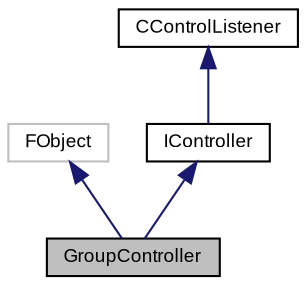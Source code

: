digraph "GroupController"
{
  bgcolor="transparent";
  edge [fontname="Arial",fontsize="9",labelfontname="Arial",labelfontsize="9"];
  node [fontname="Arial",fontsize="9",shape=record];
  Node1 [label="GroupController",height=0.2,width=0.4,color="black", fillcolor="grey75", style="filled" fontcolor="black"];
  Node2 -> Node1 [dir="back",color="midnightblue",fontsize="9",style="solid",fontname="Arial"];
  Node2 [label="FObject",height=0.2,width=0.4,color="grey75"];
  Node3 -> Node1 [dir="back",color="midnightblue",fontsize="9",style="solid",fontname="Arial"];
  Node3 [label="IController",height=0.2,width=0.4,color="black",URL="$class_v_s_t_g_u_i_1_1_i_controller.html",tooltip="extension to CControlListener used by UIDescription "];
  Node4 -> Node3 [dir="back",color="midnightblue",fontsize="9",style="solid",fontname="Arial"];
  Node4 [label="CControlListener",height=0.2,width=0.4,color="black",URL="$class_c_control_listener.html"];
}
